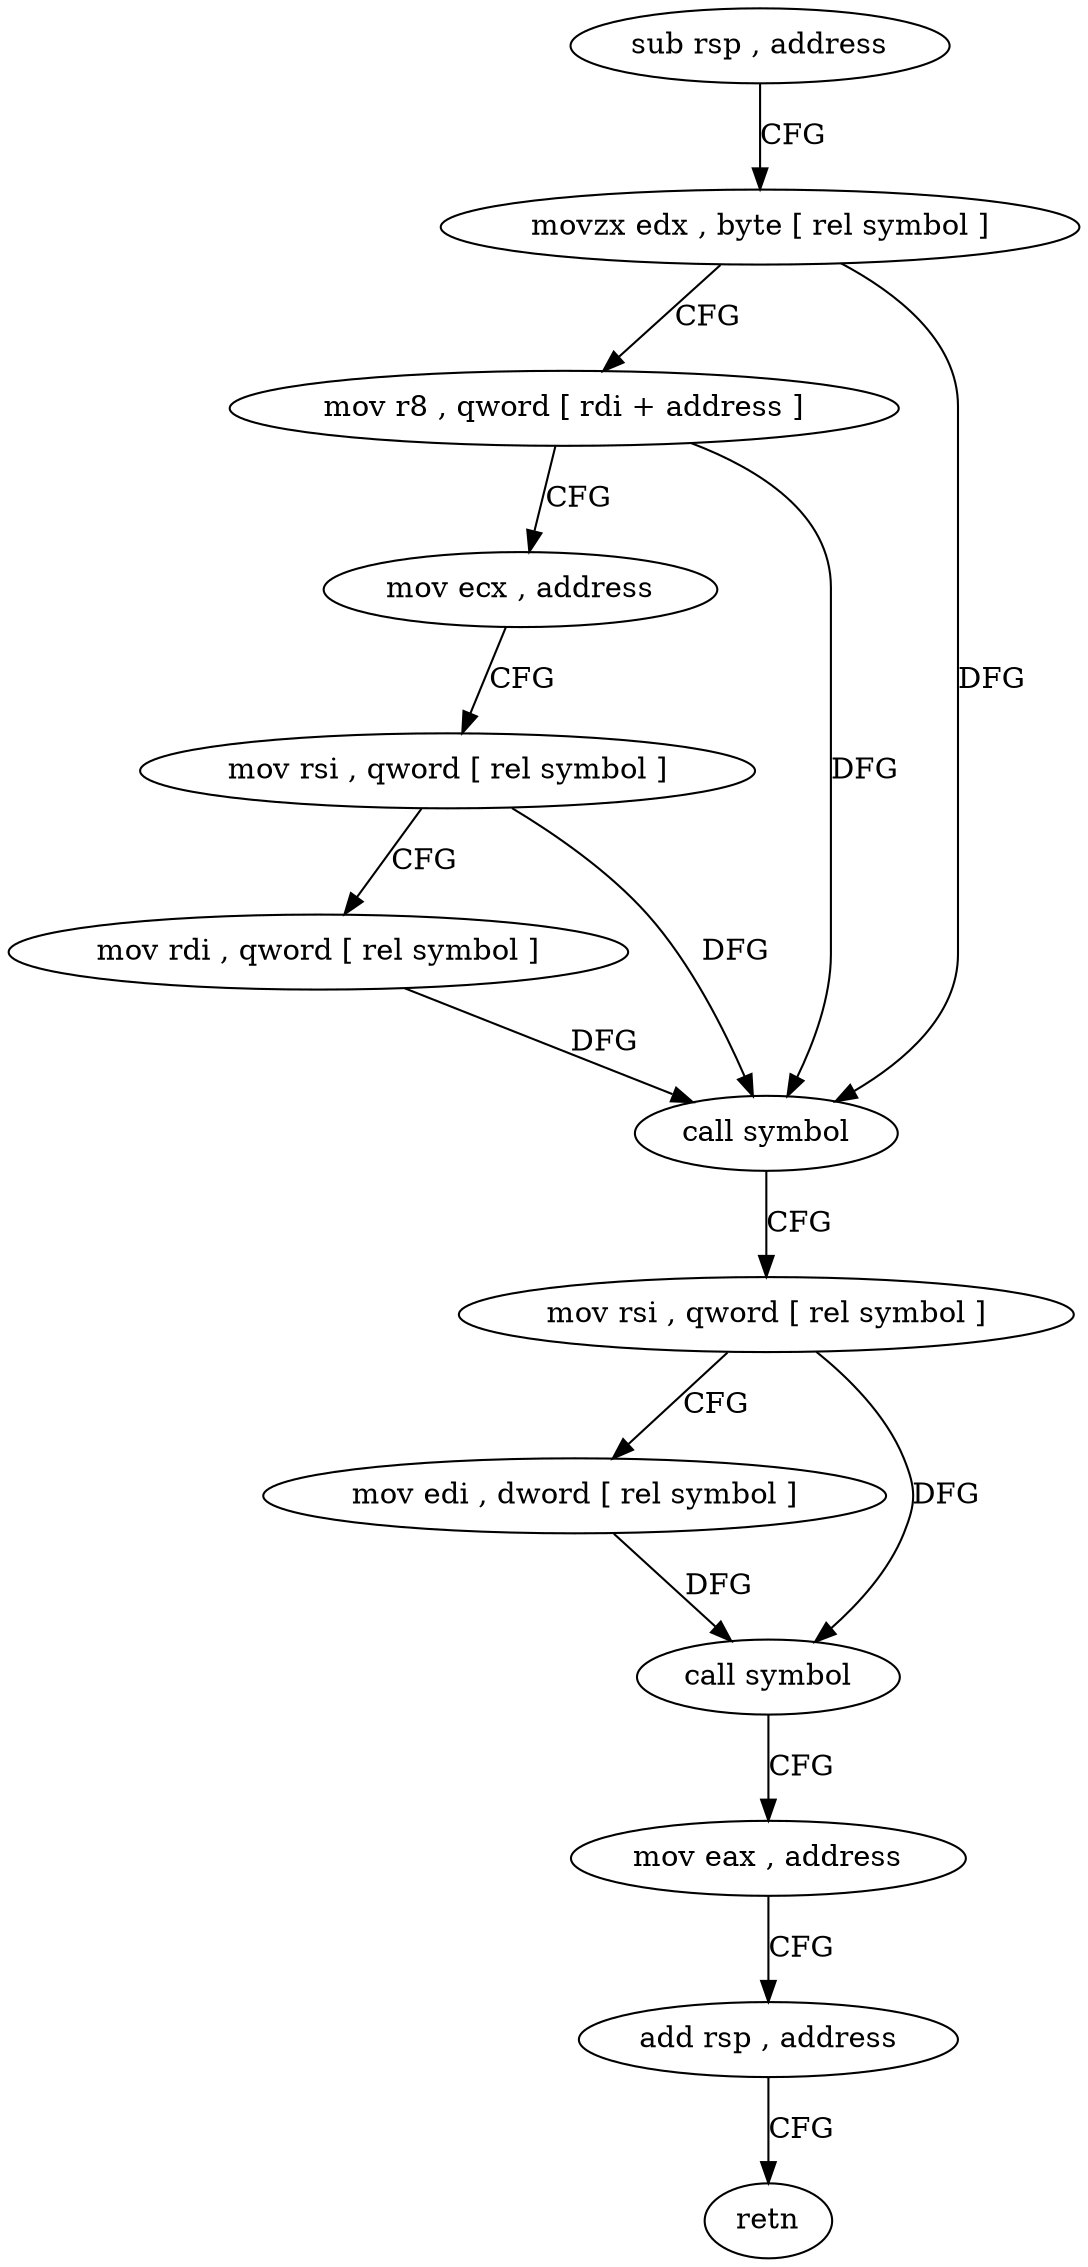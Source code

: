 digraph "func" {
"4205291" [label = "sub rsp , address" ]
"4205295" [label = "movzx edx , byte [ rel symbol ]" ]
"4205302" [label = "mov r8 , qword [ rdi + address ]" ]
"4205306" [label = "mov ecx , address" ]
"4205311" [label = "mov rsi , qword [ rel symbol ]" ]
"4205318" [label = "mov rdi , qword [ rel symbol ]" ]
"4205325" [label = "call symbol" ]
"4205330" [label = "mov rsi , qword [ rel symbol ]" ]
"4205337" [label = "mov edi , dword [ rel symbol ]" ]
"4205343" [label = "call symbol" ]
"4205348" [label = "mov eax , address" ]
"4205353" [label = "add rsp , address" ]
"4205357" [label = "retn" ]
"4205291" -> "4205295" [ label = "CFG" ]
"4205295" -> "4205302" [ label = "CFG" ]
"4205295" -> "4205325" [ label = "DFG" ]
"4205302" -> "4205306" [ label = "CFG" ]
"4205302" -> "4205325" [ label = "DFG" ]
"4205306" -> "4205311" [ label = "CFG" ]
"4205311" -> "4205318" [ label = "CFG" ]
"4205311" -> "4205325" [ label = "DFG" ]
"4205318" -> "4205325" [ label = "DFG" ]
"4205325" -> "4205330" [ label = "CFG" ]
"4205330" -> "4205337" [ label = "CFG" ]
"4205330" -> "4205343" [ label = "DFG" ]
"4205337" -> "4205343" [ label = "DFG" ]
"4205343" -> "4205348" [ label = "CFG" ]
"4205348" -> "4205353" [ label = "CFG" ]
"4205353" -> "4205357" [ label = "CFG" ]
}
